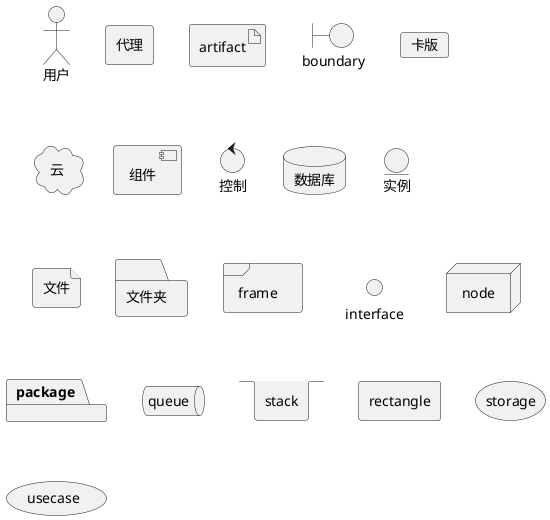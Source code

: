 @startuml
actor 用户
agent 代理
artifact artifact
boundary boundary
card 卡版
cloud 云
component 组件
control 控制
database 数据库
entity 实例
file 文件
folder 文件夹
frame frame
interface  interface
node node
package package
queue queue
stack stack
rectangle rectangle
storage storage
usecase usecase
@enduml
